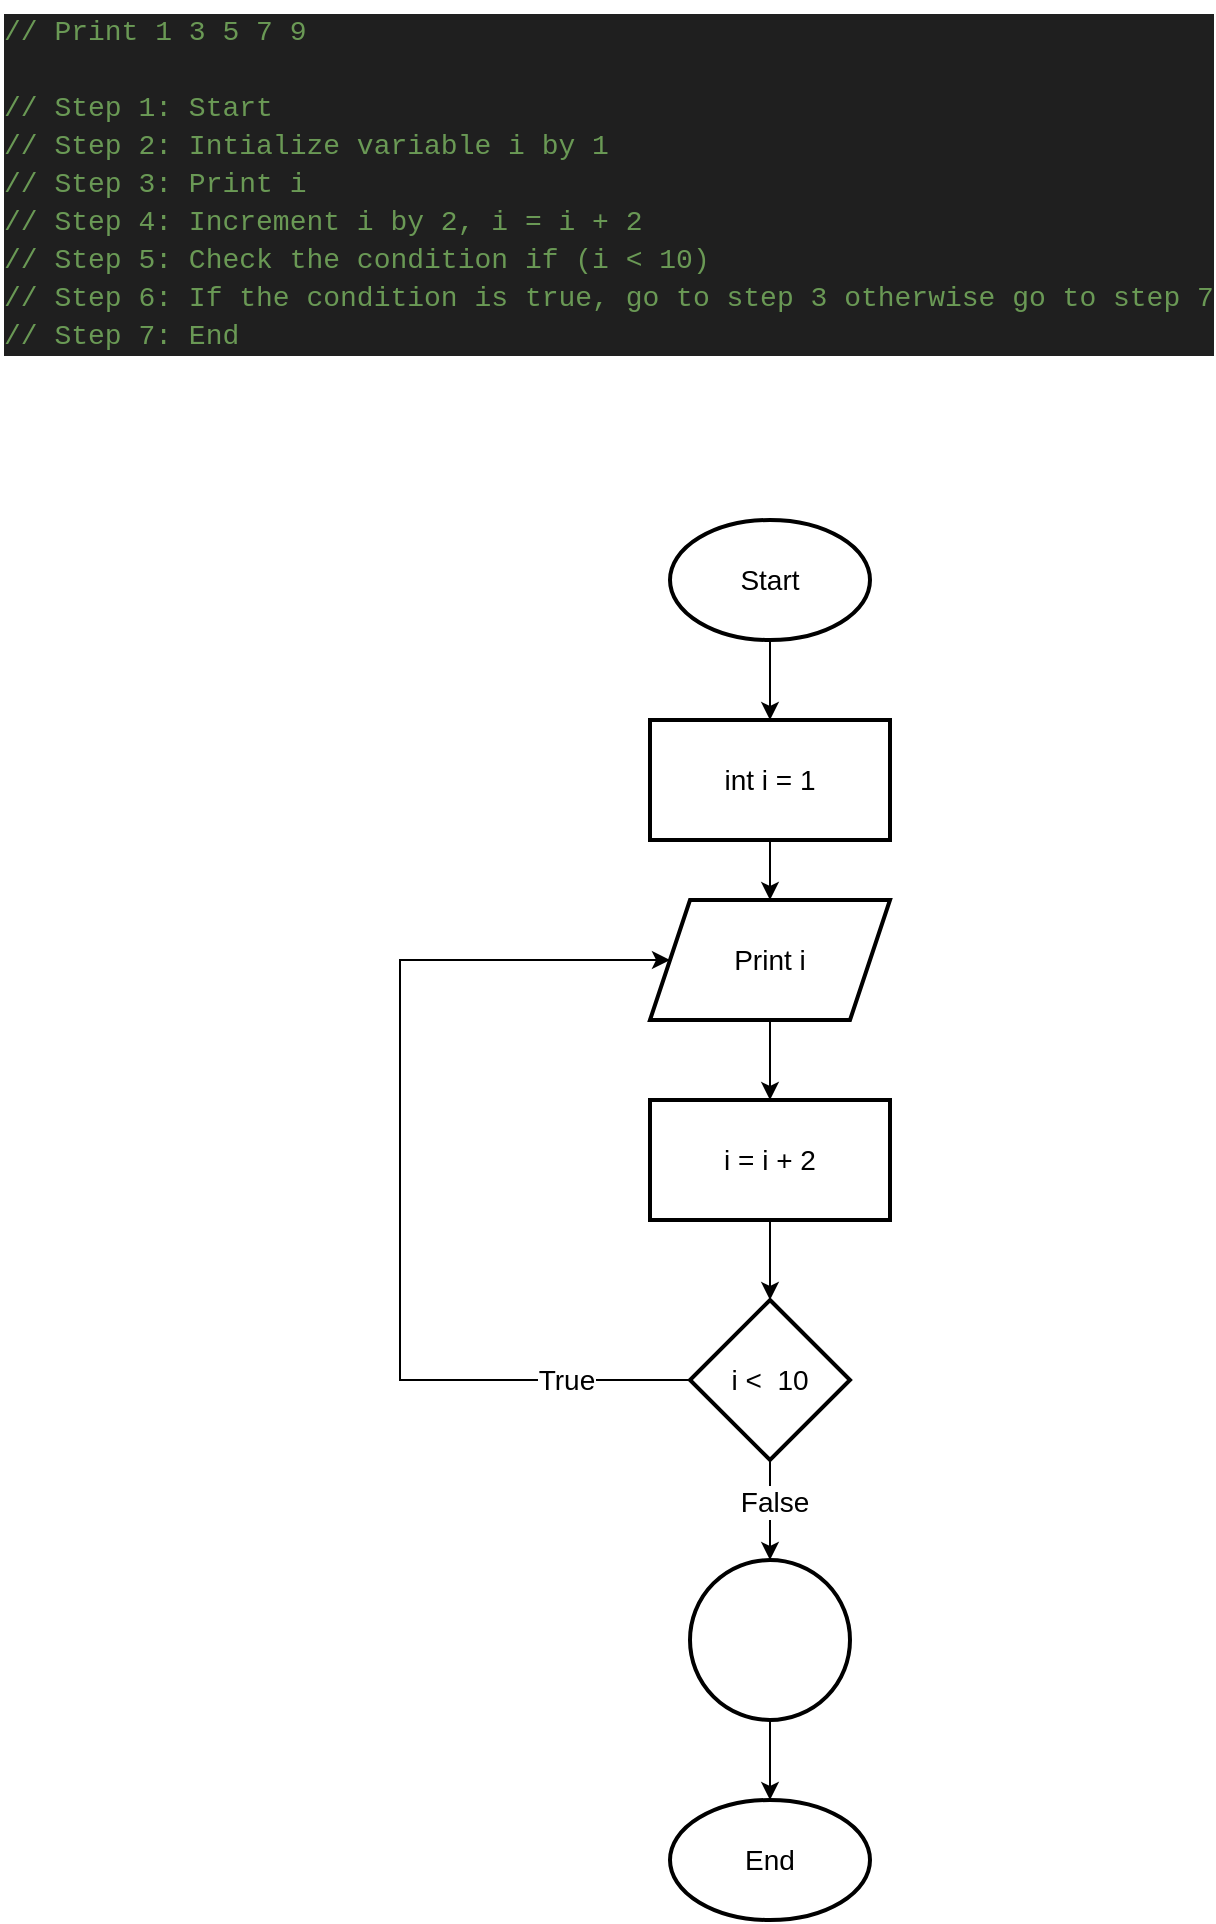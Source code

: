 <mxfile version="26.2.12">
  <diagram name="Page-1" id="Pdtf9fU08b-CF6lNp5Cv">
    <mxGraphModel dx="1044" dy="562" grid="1" gridSize="10" guides="1" tooltips="1" connect="1" arrows="1" fold="1" page="1" pageScale="1" pageWidth="850" pageHeight="1100" math="0" shadow="0">
      <root>
        <mxCell id="0" />
        <mxCell id="1" parent="0" />
        <mxCell id="uaSFIh4IuR1ZAxHFCxw0-1" value="" style="edgeStyle=orthogonalEdgeStyle;rounded=0;orthogonalLoop=1;jettySize=auto;html=1;fontSize=14;" edge="1" parent="1" source="uaSFIh4IuR1ZAxHFCxw0-2" target="uaSFIh4IuR1ZAxHFCxw0-5">
          <mxGeometry relative="1" as="geometry" />
        </mxCell>
        <mxCell id="uaSFIh4IuR1ZAxHFCxw0-2" value="Start" style="strokeWidth=2;html=1;shape=mxgraph.flowchart.start_1;whiteSpace=wrap;fontSize=14;" vertex="1" parent="1">
          <mxGeometry x="375" y="300" width="100" height="60" as="geometry" />
        </mxCell>
        <mxCell id="uaSFIh4IuR1ZAxHFCxw0-3" value="End" style="strokeWidth=2;html=1;shape=mxgraph.flowchart.start_1;whiteSpace=wrap;fontSize=14;" vertex="1" parent="1">
          <mxGeometry x="375" y="940" width="100" height="60" as="geometry" />
        </mxCell>
        <mxCell id="uaSFIh4IuR1ZAxHFCxw0-4" value="" style="edgeStyle=orthogonalEdgeStyle;rounded=0;orthogonalLoop=1;jettySize=auto;html=1;fontSize=14;" edge="1" parent="1" source="uaSFIh4IuR1ZAxHFCxw0-5" target="uaSFIh4IuR1ZAxHFCxw0-7">
          <mxGeometry relative="1" as="geometry" />
        </mxCell>
        <mxCell id="uaSFIh4IuR1ZAxHFCxw0-5" value="int i = 1" style="whiteSpace=wrap;html=1;strokeWidth=2;fontSize=14;" vertex="1" parent="1">
          <mxGeometry x="365" y="400" width="120" height="60" as="geometry" />
        </mxCell>
        <mxCell id="uaSFIh4IuR1ZAxHFCxw0-6" value="" style="edgeStyle=orthogonalEdgeStyle;rounded=0;orthogonalLoop=1;jettySize=auto;html=1;fontSize=14;" edge="1" parent="1" source="uaSFIh4IuR1ZAxHFCxw0-7" target="uaSFIh4IuR1ZAxHFCxw0-9">
          <mxGeometry relative="1" as="geometry" />
        </mxCell>
        <mxCell id="uaSFIh4IuR1ZAxHFCxw0-7" value="Print i" style="shape=parallelogram;perimeter=parallelogramPerimeter;whiteSpace=wrap;html=1;fixedSize=1;strokeWidth=2;fontSize=14;" vertex="1" parent="1">
          <mxGeometry x="365" y="490" width="120" height="60" as="geometry" />
        </mxCell>
        <mxCell id="uaSFIh4IuR1ZAxHFCxw0-8" value="" style="edgeStyle=orthogonalEdgeStyle;rounded=0;orthogonalLoop=1;jettySize=auto;html=1;fontSize=14;" edge="1" parent="1" source="uaSFIh4IuR1ZAxHFCxw0-9" target="uaSFIh4IuR1ZAxHFCxw0-14">
          <mxGeometry relative="1" as="geometry" />
        </mxCell>
        <mxCell id="uaSFIh4IuR1ZAxHFCxw0-9" value="i = i + 2" style="whiteSpace=wrap;html=1;strokeWidth=2;fontSize=14;" vertex="1" parent="1">
          <mxGeometry x="365" y="590" width="120" height="60" as="geometry" />
        </mxCell>
        <mxCell id="uaSFIh4IuR1ZAxHFCxw0-10" value="" style="edgeStyle=orthogonalEdgeStyle;rounded=0;orthogonalLoop=1;jettySize=auto;html=1;entryX=0;entryY=0.5;entryDx=0;entryDy=0;fontSize=14;" edge="1" parent="1" source="uaSFIh4IuR1ZAxHFCxw0-14" target="uaSFIh4IuR1ZAxHFCxw0-7">
          <mxGeometry relative="1" as="geometry">
            <mxPoint x="325" y="730" as="targetPoint" />
            <Array as="points">
              <mxPoint x="240" y="730" />
              <mxPoint x="240" y="520" />
            </Array>
          </mxGeometry>
        </mxCell>
        <mxCell id="uaSFIh4IuR1ZAxHFCxw0-11" value="True" style="edgeLabel;html=1;align=center;verticalAlign=middle;resizable=0;points=[];fontSize=14;" vertex="1" connectable="0" parent="uaSFIh4IuR1ZAxHFCxw0-10">
          <mxGeometry x="-0.744" relative="1" as="geometry">
            <mxPoint as="offset" />
          </mxGeometry>
        </mxCell>
        <mxCell id="uaSFIh4IuR1ZAxHFCxw0-12" value="" style="edgeStyle=orthogonalEdgeStyle;rounded=0;orthogonalLoop=1;jettySize=auto;html=1;fontSize=14;" edge="1" parent="1" source="uaSFIh4IuR1ZAxHFCxw0-14" target="uaSFIh4IuR1ZAxHFCxw0-16">
          <mxGeometry relative="1" as="geometry" />
        </mxCell>
        <mxCell id="uaSFIh4IuR1ZAxHFCxw0-13" value="False" style="edgeLabel;html=1;align=center;verticalAlign=middle;resizable=0;points=[];fontSize=14;" vertex="1" connectable="0" parent="uaSFIh4IuR1ZAxHFCxw0-12">
          <mxGeometry x="-0.184" y="2" relative="1" as="geometry">
            <mxPoint as="offset" />
          </mxGeometry>
        </mxCell>
        <mxCell id="uaSFIh4IuR1ZAxHFCxw0-14" value="i &amp;lt;&amp;nbsp; 10" style="rhombus;whiteSpace=wrap;html=1;strokeWidth=2;fontSize=14;" vertex="1" parent="1">
          <mxGeometry x="385" y="690" width="80" height="80" as="geometry" />
        </mxCell>
        <mxCell id="uaSFIh4IuR1ZAxHFCxw0-15" value="" style="edgeStyle=orthogonalEdgeStyle;rounded=0;orthogonalLoop=1;jettySize=auto;html=1;fontSize=14;" edge="1" parent="1" source="uaSFIh4IuR1ZAxHFCxw0-16" target="uaSFIh4IuR1ZAxHFCxw0-3">
          <mxGeometry relative="1" as="geometry" />
        </mxCell>
        <mxCell id="uaSFIh4IuR1ZAxHFCxw0-16" value="" style="ellipse;whiteSpace=wrap;html=1;strokeWidth=2;fontSize=14;" vertex="1" parent="1">
          <mxGeometry x="385" y="820" width="80" height="80" as="geometry" />
        </mxCell>
        <mxCell id="uaSFIh4IuR1ZAxHFCxw0-18" value="&lt;div style=&quot;color: #cccccc;background-color: #1f1f1f;font-family: Consolas, &#39;Courier New&#39;, monospace;font-weight: normal;font-size: 14px;line-height: 19px;white-space: pre;&quot;&gt;&lt;div&gt;&lt;span style=&quot;color: #6a9955;&quot;&gt;// Print 1 3 5 7 9&lt;/span&gt;&lt;/div&gt;&lt;br&gt;&lt;div&gt;&lt;span style=&quot;color: #6a9955;&quot;&gt;// Step 1: Start&lt;/span&gt;&lt;/div&gt;&lt;div&gt;&lt;span style=&quot;color: #6a9955;&quot;&gt;// Step 2: Intialize variable i by 1&lt;/span&gt;&lt;/div&gt;&lt;div&gt;&lt;span style=&quot;color: #6a9955;&quot;&gt;// Step 3: Print i&lt;/span&gt;&lt;/div&gt;&lt;div&gt;&lt;span style=&quot;color: #6a9955;&quot;&gt;// Step 4: Increment i by 2, i = i + 2&lt;/span&gt;&lt;/div&gt;&lt;div&gt;&lt;span style=&quot;color: #6a9955;&quot;&gt;// Step 5: Check the condition if (i &amp;lt; 10) &lt;/span&gt;&lt;/div&gt;&lt;div&gt;&lt;span style=&quot;color: #6a9955;&quot;&gt;// Step 6: If the condition is true, go to step 3 otherwise go to step 7&lt;/span&gt;&lt;/div&gt;&lt;div&gt;&lt;span style=&quot;color: #6a9955;&quot;&gt;// Step 7: End&lt;/span&gt;&lt;/div&gt;&lt;/div&gt;" style="text;whiteSpace=wrap;html=1;" vertex="1" parent="1">
          <mxGeometry x="40" y="40" width="560" height="190" as="geometry" />
        </mxCell>
      </root>
    </mxGraphModel>
  </diagram>
</mxfile>
